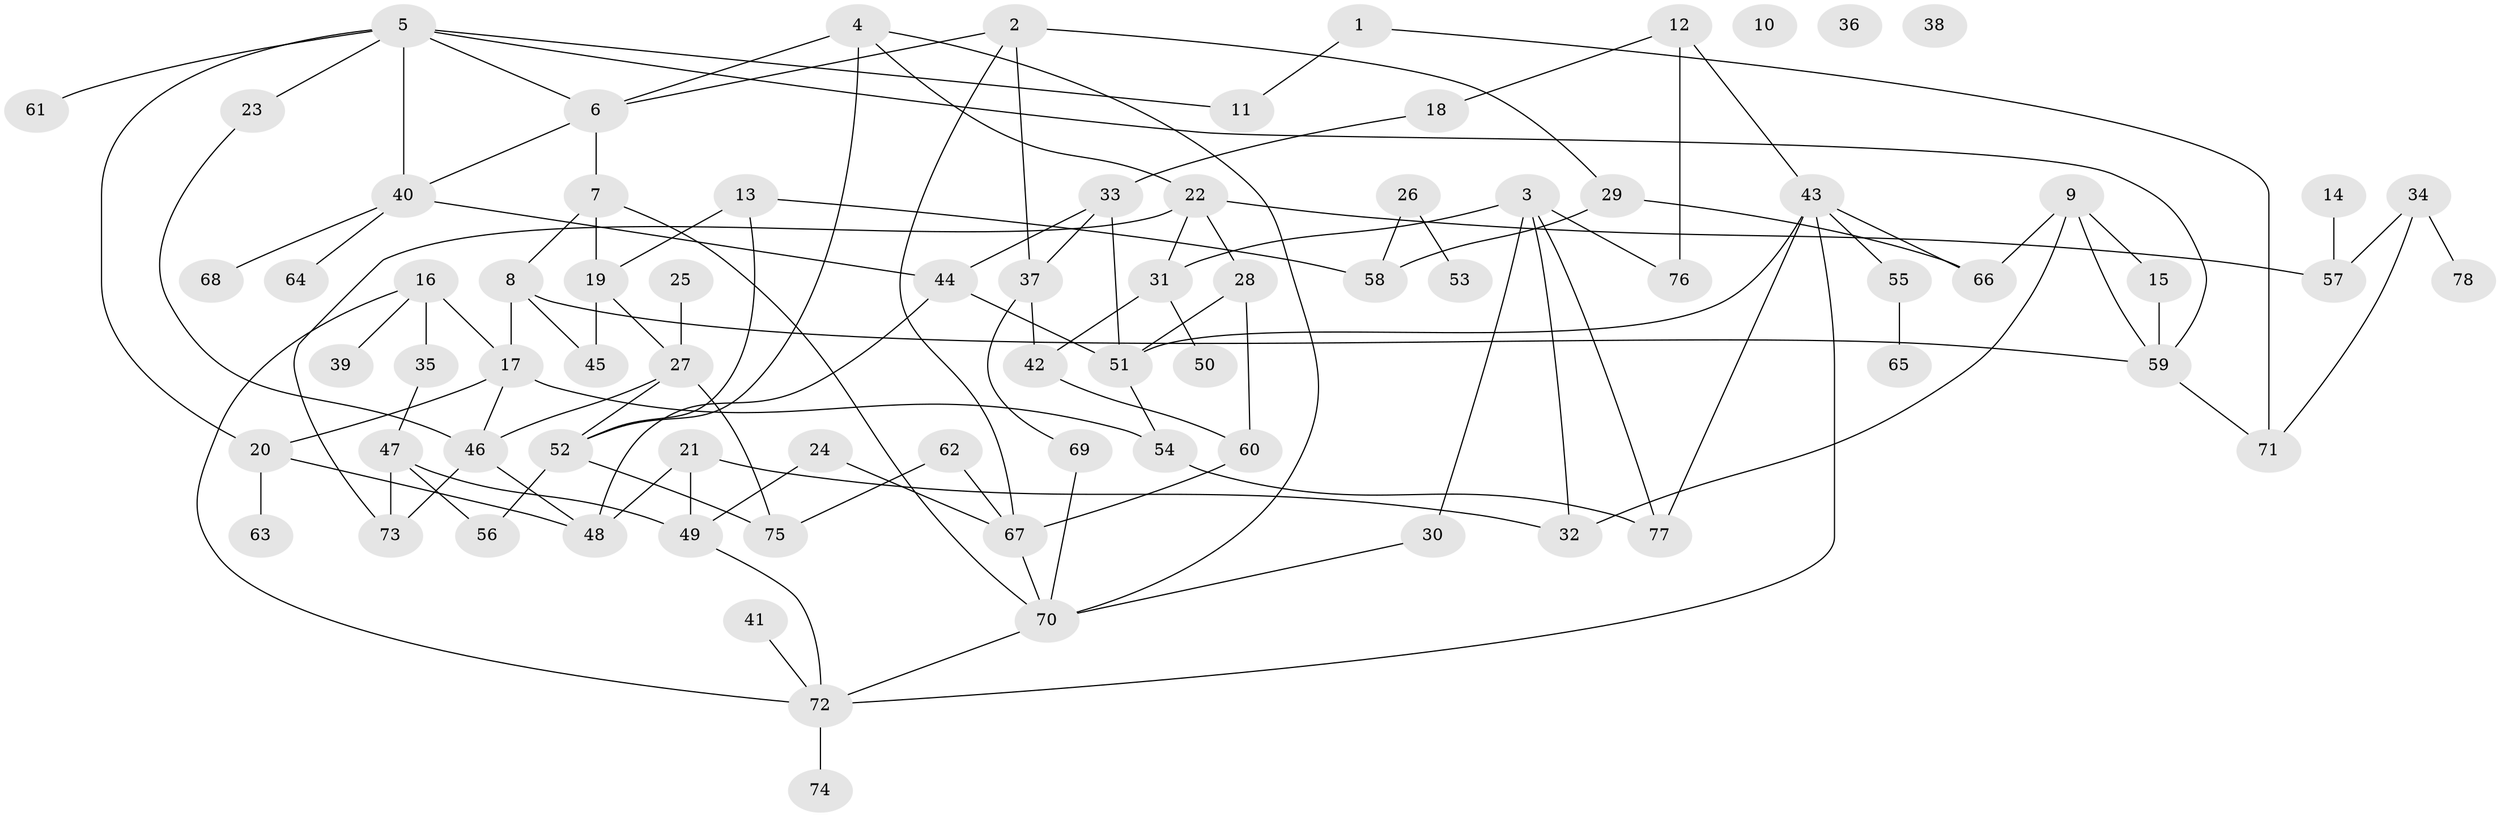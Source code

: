 // coarse degree distribution, {2: 0.18867924528301888, 6: 0.1320754716981132, 4: 0.09433962264150944, 7: 0.05660377358490566, 5: 0.09433962264150944, 0: 0.05660377358490566, 3: 0.11320754716981132, 8: 0.03773584905660377, 1: 0.20754716981132076, 9: 0.018867924528301886}
// Generated by graph-tools (version 1.1) at 2025/41/03/06/25 10:41:19]
// undirected, 78 vertices, 117 edges
graph export_dot {
graph [start="1"]
  node [color=gray90,style=filled];
  1;
  2;
  3;
  4;
  5;
  6;
  7;
  8;
  9;
  10;
  11;
  12;
  13;
  14;
  15;
  16;
  17;
  18;
  19;
  20;
  21;
  22;
  23;
  24;
  25;
  26;
  27;
  28;
  29;
  30;
  31;
  32;
  33;
  34;
  35;
  36;
  37;
  38;
  39;
  40;
  41;
  42;
  43;
  44;
  45;
  46;
  47;
  48;
  49;
  50;
  51;
  52;
  53;
  54;
  55;
  56;
  57;
  58;
  59;
  60;
  61;
  62;
  63;
  64;
  65;
  66;
  67;
  68;
  69;
  70;
  71;
  72;
  73;
  74;
  75;
  76;
  77;
  78;
  1 -- 11;
  1 -- 71;
  2 -- 6;
  2 -- 29;
  2 -- 37;
  2 -- 67;
  3 -- 30;
  3 -- 31;
  3 -- 32;
  3 -- 76;
  3 -- 77;
  4 -- 6;
  4 -- 22;
  4 -- 52;
  4 -- 70;
  5 -- 6;
  5 -- 11;
  5 -- 20;
  5 -- 23;
  5 -- 40;
  5 -- 59;
  5 -- 61;
  6 -- 7;
  6 -- 40;
  7 -- 8;
  7 -- 19;
  7 -- 70;
  8 -- 17;
  8 -- 45;
  8 -- 59;
  9 -- 15;
  9 -- 32;
  9 -- 59;
  9 -- 66;
  12 -- 18;
  12 -- 43;
  12 -- 76;
  13 -- 19;
  13 -- 52;
  13 -- 58;
  14 -- 57;
  15 -- 59;
  16 -- 17;
  16 -- 35;
  16 -- 39;
  16 -- 72;
  17 -- 20;
  17 -- 46;
  17 -- 54;
  18 -- 33;
  19 -- 27;
  19 -- 45;
  20 -- 48;
  20 -- 63;
  21 -- 32;
  21 -- 48;
  21 -- 49;
  22 -- 28;
  22 -- 31;
  22 -- 57;
  22 -- 73;
  23 -- 46;
  24 -- 49;
  24 -- 67;
  25 -- 27;
  26 -- 53;
  26 -- 58;
  27 -- 46;
  27 -- 52;
  27 -- 75;
  28 -- 51;
  28 -- 60;
  29 -- 58;
  29 -- 66;
  30 -- 70;
  31 -- 42;
  31 -- 50;
  33 -- 37;
  33 -- 44;
  33 -- 51;
  34 -- 57;
  34 -- 71;
  34 -- 78;
  35 -- 47;
  37 -- 42;
  37 -- 69;
  40 -- 44;
  40 -- 64;
  40 -- 68;
  41 -- 72;
  42 -- 60;
  43 -- 51;
  43 -- 55;
  43 -- 66;
  43 -- 72;
  43 -- 77;
  44 -- 48;
  44 -- 51;
  46 -- 48;
  46 -- 73;
  47 -- 49;
  47 -- 56;
  47 -- 73;
  49 -- 72;
  51 -- 54;
  52 -- 56;
  52 -- 75;
  54 -- 77;
  55 -- 65;
  59 -- 71;
  60 -- 67;
  62 -- 67;
  62 -- 75;
  67 -- 70;
  69 -- 70;
  70 -- 72;
  72 -- 74;
}
